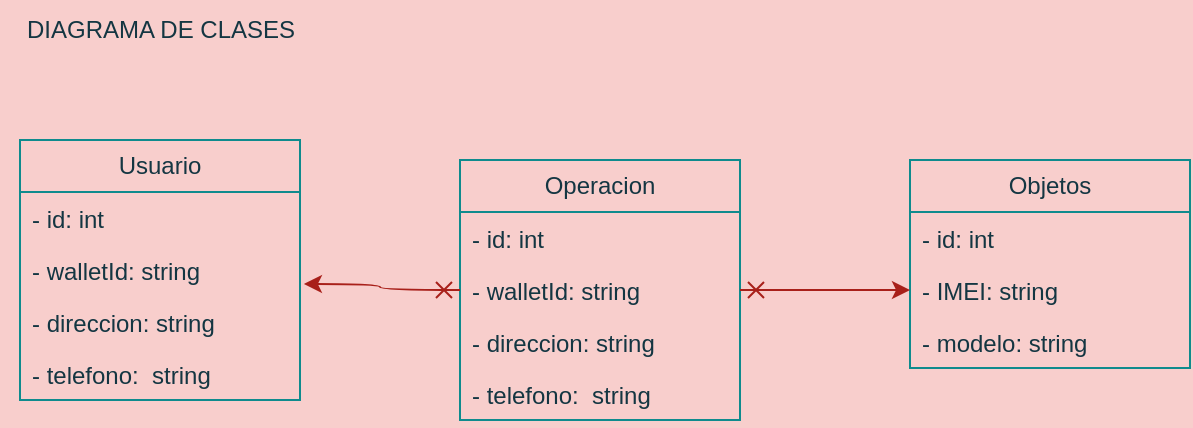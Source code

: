 <mxfile version="21.0.6" type="gitlab"><diagram name="Página-1" id="Zo5HfiNI_UUrND4Rj7sz"><mxGraphModel dx="1434" dy="810" grid="1" gridSize="10" guides="1" tooltips="1" connect="1" arrows="1" fold="1" page="1" pageScale="1" pageWidth="827" pageHeight="1169" background="#F8CECC" math="0" shadow="0"><root><mxCell id="0"/><mxCell id="1" parent="0"/><mxCell id="wfDTLiUTGEAskvRZWmMS-29" value="Usuario" style="swimlane;fontStyle=0;childLayout=stackLayout;horizontal=1;startSize=26;fillColor=none;horizontalStack=0;resizeParent=1;resizeParentMax=0;resizeLast=0;collapsible=1;marginBottom=0;whiteSpace=wrap;html=1;strokeColor=#0F8B8D;fontColor=#143642;labelBackgroundColor=none;" parent="1" vertex="1"><mxGeometry x="121" y="190" width="140" height="130" as="geometry"/></mxCell><mxCell id="wfDTLiUTGEAskvRZWmMS-30" value="- id: int" style="text;strokeColor=none;fillColor=none;align=left;verticalAlign=top;spacingLeft=4;spacingRight=4;overflow=hidden;rotatable=0;points=[[0,0.5],[1,0.5]];portConstraint=eastwest;whiteSpace=wrap;html=1;fontColor=#143642;labelBackgroundColor=none;" parent="wfDTLiUTGEAskvRZWmMS-29" vertex="1"><mxGeometry y="26" width="140" height="26" as="geometry"/></mxCell><mxCell id="wfDTLiUTGEAskvRZWmMS-34" value="- walletId: string" style="text;strokeColor=none;fillColor=none;align=left;verticalAlign=top;spacingLeft=4;spacingRight=4;overflow=hidden;rotatable=0;points=[[0,0.5],[1,0.5]];portConstraint=eastwest;whiteSpace=wrap;html=1;fontColor=#143642;labelBackgroundColor=none;" parent="wfDTLiUTGEAskvRZWmMS-29" vertex="1"><mxGeometry y="52" width="140" height="26" as="geometry"/></mxCell><mxCell id="wfDTLiUTGEAskvRZWmMS-33" value="- direccion: string" style="text;strokeColor=none;fillColor=none;align=left;verticalAlign=top;spacingLeft=4;spacingRight=4;overflow=hidden;rotatable=0;points=[[0,0.5],[1,0.5]];portConstraint=eastwest;whiteSpace=wrap;html=1;fontColor=#143642;labelBackgroundColor=none;" parent="wfDTLiUTGEAskvRZWmMS-29" vertex="1"><mxGeometry y="78" width="140" height="26" as="geometry"/></mxCell><mxCell id="wfDTLiUTGEAskvRZWmMS-31" value="- telefono:&amp;nbsp; string" style="text;strokeColor=none;fillColor=none;align=left;verticalAlign=top;spacingLeft=4;spacingRight=4;overflow=hidden;rotatable=0;points=[[0,0.5],[1,0.5]];portConstraint=eastwest;whiteSpace=wrap;html=1;fontColor=#143642;labelBackgroundColor=none;" parent="wfDTLiUTGEAskvRZWmMS-29" vertex="1"><mxGeometry y="104" width="140" height="26" as="geometry"/></mxCell><mxCell id="wfDTLiUTGEAskvRZWmMS-36" value="Objetos" style="swimlane;fontStyle=0;childLayout=stackLayout;horizontal=1;startSize=26;fillColor=none;horizontalStack=0;resizeParent=1;resizeParentMax=0;resizeLast=0;collapsible=1;marginBottom=0;whiteSpace=wrap;html=1;strokeColor=#0F8B8D;fontColor=#143642;movable=1;resizable=1;rotatable=1;deletable=1;editable=1;locked=0;connectable=1;labelBackgroundColor=none;" parent="1" vertex="1"><mxGeometry x="566" y="200" width="140" height="104" as="geometry"/></mxCell><mxCell id="wfDTLiUTGEAskvRZWmMS-37" value="- id: int" style="text;strokeColor=none;fillColor=none;align=left;verticalAlign=top;spacingLeft=4;spacingRight=4;overflow=hidden;rotatable=0;points=[[0,0.5],[1,0.5]];portConstraint=eastwest;whiteSpace=wrap;html=1;fontColor=#143642;labelBackgroundColor=none;" parent="wfDTLiUTGEAskvRZWmMS-36" vertex="1"><mxGeometry y="26" width="140" height="26" as="geometry"/></mxCell><mxCell id="wfDTLiUTGEAskvRZWmMS-38" value="- IMEI: string" style="text;strokeColor=none;fillColor=none;align=left;verticalAlign=top;spacingLeft=4;spacingRight=4;overflow=hidden;rotatable=0;points=[[0,0.5],[1,0.5]];portConstraint=eastwest;whiteSpace=wrap;html=1;fontColor=#143642;labelBackgroundColor=none;" parent="wfDTLiUTGEAskvRZWmMS-36" vertex="1"><mxGeometry y="52" width="140" height="26" as="geometry"/></mxCell><mxCell id="wfDTLiUTGEAskvRZWmMS-39" value="- modelo: string" style="text;strokeColor=none;fillColor=none;align=left;verticalAlign=top;spacingLeft=4;spacingRight=4;overflow=hidden;rotatable=0;points=[[0,0.5],[1,0.5]];portConstraint=eastwest;whiteSpace=wrap;html=1;fontColor=#143642;labelBackgroundColor=none;" parent="wfDTLiUTGEAskvRZWmMS-36" vertex="1"><mxGeometry y="78" width="140" height="26" as="geometry"/></mxCell><mxCell id="wfDTLiUTGEAskvRZWmMS-42" value="Operacion" style="swimlane;fontStyle=0;childLayout=stackLayout;horizontal=1;startSize=26;fillColor=none;horizontalStack=0;resizeParent=1;resizeParentMax=0;resizeLast=0;collapsible=1;marginBottom=0;whiteSpace=wrap;html=1;strokeColor=#0F8B8D;fontColor=#143642;labelBackgroundColor=none;" parent="1" vertex="1"><mxGeometry x="341" y="200" width="140" height="130" as="geometry"/></mxCell><mxCell id="wfDTLiUTGEAskvRZWmMS-43" value="- id: int" style="text;strokeColor=none;fillColor=none;align=left;verticalAlign=top;spacingLeft=4;spacingRight=4;overflow=hidden;rotatable=0;points=[[0,0.5],[1,0.5]];portConstraint=eastwest;whiteSpace=wrap;html=1;fontColor=#143642;labelBackgroundColor=none;" parent="wfDTLiUTGEAskvRZWmMS-42" vertex="1"><mxGeometry y="26" width="140" height="26" as="geometry"/></mxCell><mxCell id="wfDTLiUTGEAskvRZWmMS-44" value="- walletId: string" style="text;strokeColor=none;fillColor=none;align=left;verticalAlign=top;spacingLeft=4;spacingRight=4;overflow=hidden;rotatable=0;points=[[0,0.5],[1,0.5]];portConstraint=eastwest;whiteSpace=wrap;html=1;fontColor=#143642;labelBackgroundColor=none;" parent="wfDTLiUTGEAskvRZWmMS-42" vertex="1"><mxGeometry y="52" width="140" height="26" as="geometry"/></mxCell><mxCell id="wfDTLiUTGEAskvRZWmMS-45" value="- direccion: string" style="text;strokeColor=none;fillColor=none;align=left;verticalAlign=top;spacingLeft=4;spacingRight=4;overflow=hidden;rotatable=0;points=[[0,0.5],[1,0.5]];portConstraint=eastwest;whiteSpace=wrap;html=1;fontColor=#143642;labelBackgroundColor=none;" parent="wfDTLiUTGEAskvRZWmMS-42" vertex="1"><mxGeometry y="78" width="140" height="26" as="geometry"/></mxCell><mxCell id="wfDTLiUTGEAskvRZWmMS-46" value="- telefono:&amp;nbsp; string" style="text;strokeColor=none;fillColor=none;align=left;verticalAlign=top;spacingLeft=4;spacingRight=4;overflow=hidden;rotatable=0;points=[[0,0.5],[1,0.5]];portConstraint=eastwest;whiteSpace=wrap;html=1;fontColor=#143642;labelBackgroundColor=none;" parent="wfDTLiUTGEAskvRZWmMS-42" vertex="1"><mxGeometry y="104" width="140" height="26" as="geometry"/></mxCell><mxCell id="wfDTLiUTGEAskvRZWmMS-47" style="edgeStyle=orthogonalEdgeStyle;rounded=0;orthogonalLoop=1;jettySize=auto;html=1;exitX=1;exitY=0.5;exitDx=0;exitDy=0;entryX=0;entryY=0.5;entryDx=0;entryDy=0;strokeColor=#A8201A;fontColor=default;fillColor=#FAE5C7;sourcePerimeterSpacing=0;startArrow=cross;startFill=0;labelBackgroundColor=none;curved=1;" parent="1" source="wfDTLiUTGEAskvRZWmMS-44" target="wfDTLiUTGEAskvRZWmMS-38" edge="1"><mxGeometry relative="1" as="geometry"/></mxCell><mxCell id="wfDTLiUTGEAskvRZWmMS-49" style="edgeStyle=orthogonalEdgeStyle;rounded=0;orthogonalLoop=1;jettySize=auto;html=1;exitX=0;exitY=0.5;exitDx=0;exitDy=0;entryX=1.014;entryY=0.769;entryDx=0;entryDy=0;strokeColor=#A8201A;fontColor=default;fillColor=#FAE5C7;sourcePerimeterSpacing=0;startArrow=cross;startFill=0;entryPerimeter=0;labelBackgroundColor=none;curved=1;" parent="1" source="wfDTLiUTGEAskvRZWmMS-44" target="wfDTLiUTGEAskvRZWmMS-34" edge="1"><mxGeometry relative="1" as="geometry"><mxPoint x="301" y="390" as="sourcePoint"/><mxPoint x="407" y="390" as="targetPoint"/></mxGeometry></mxCell><mxCell id="wfDTLiUTGEAskvRZWmMS-52" value="DIAGRAMA DE CLASES" style="text;html=1;align=center;verticalAlign=middle;resizable=0;points=[];autosize=1;strokeColor=none;fillColor=none;fontColor=#143642;labelBackgroundColor=none;" parent="1" vertex="1"><mxGeometry x="111" y="120" width="160" height="30" as="geometry"/></mxCell></root></mxGraphModel></diagram></mxfile>